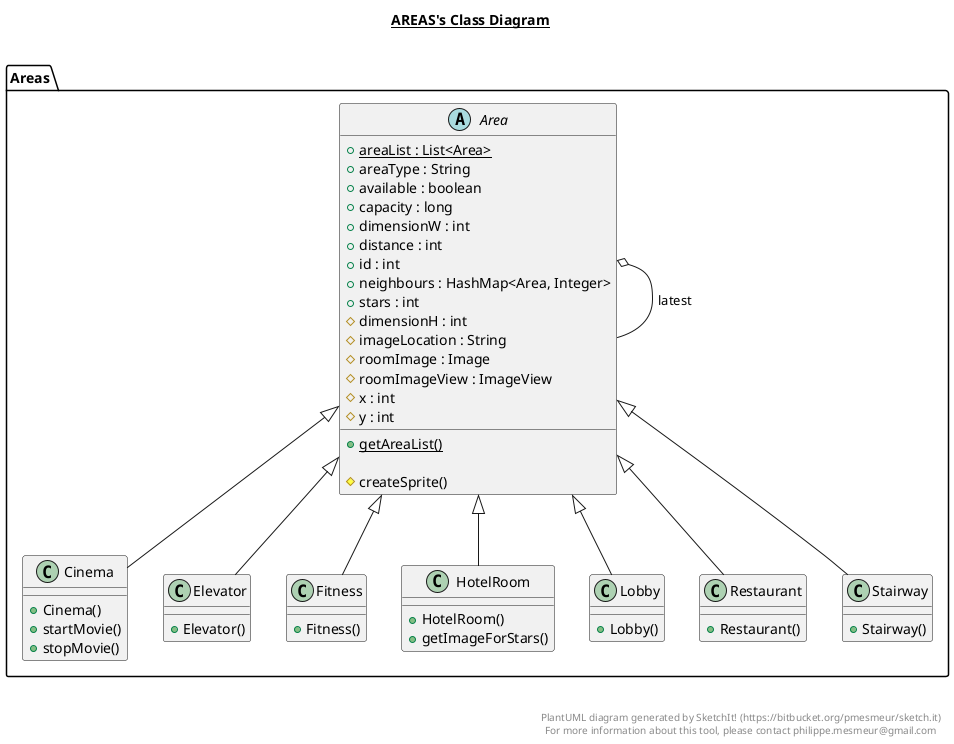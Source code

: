 @startuml

title __AREAS's Class Diagram__\n

  namespace Areas {
    abstract class Areas.Area {
        {static} + areaList : List<Area>
        + areaType : String
        + available : boolean
        + capacity : long
        + dimensionW : int
        + distance : int
        + id : int
        + neighbours : HashMap<Area, Integer>
        + stars : int
        # dimensionH : int
        # imageLocation : String
        # roomImage : Image
        # roomImageView : ImageView
        # x : int
        # y : int
        {static} + getAreaList()

        # createSprite()
    }
  }
  

  namespace Areas {
    class Areas.Cinema {
        + Cinema()
        + startMovie()
        + stopMovie()
    }
  }
  

  namespace Areas {
    class Areas.Elevator {
        + Elevator()
    }
  }
  

  namespace Areas {
    class Areas.Fitness {
        + Fitness()
    }
  }
  

  namespace Areas {
    class Areas.HotelRoom {
        + HotelRoom()
        + getImageForStars()
    }
  }
  

  namespace Areas {
    class Areas.Lobby {
        + Lobby()
    }
  }
  

  namespace Areas {
    class Areas.Restaurant {
        + Restaurant()
    }
  }
  

  namespace Areas {
    class Areas.Stairway {
        + Stairway()
    }
  }
  

  Areas.Area o-- Areas.Area : latest
  Areas.Cinema -up-|> Areas.Area
  Areas.Elevator -up-|> Areas.Area
  Areas.Fitness -up-|> Areas.Area
  Areas.HotelRoom -up-|> Areas.Area
  Areas.Lobby -up-|> Areas.Area
  Areas.Restaurant -up-|> Areas.Area
  Areas.Stairway -up-|> Areas.Area


right footer


PlantUML diagram generated by SketchIt! (https://bitbucket.org/pmesmeur/sketch.it)
For more information about this tool, please contact philippe.mesmeur@gmail.com
endfooter

@enduml
